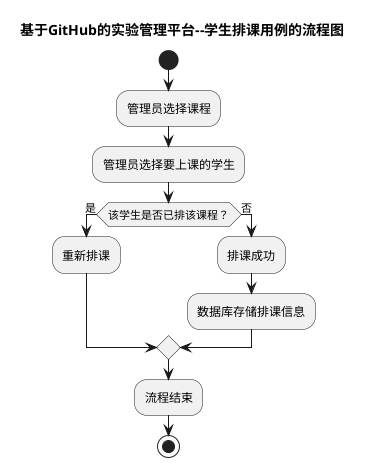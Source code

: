 @startuml
title 基于GitHub的实验管理平台--学生排课用例的流程图
start
:管理员选择课程;
:管理员选择要上课的学生;
if(该学生是否已排该课程？) then(是)
    :重新排课;
else(否)
    :排课成功;
    :数据库存储排课信息;
endif;
:流程结束;
stop;
@enduml